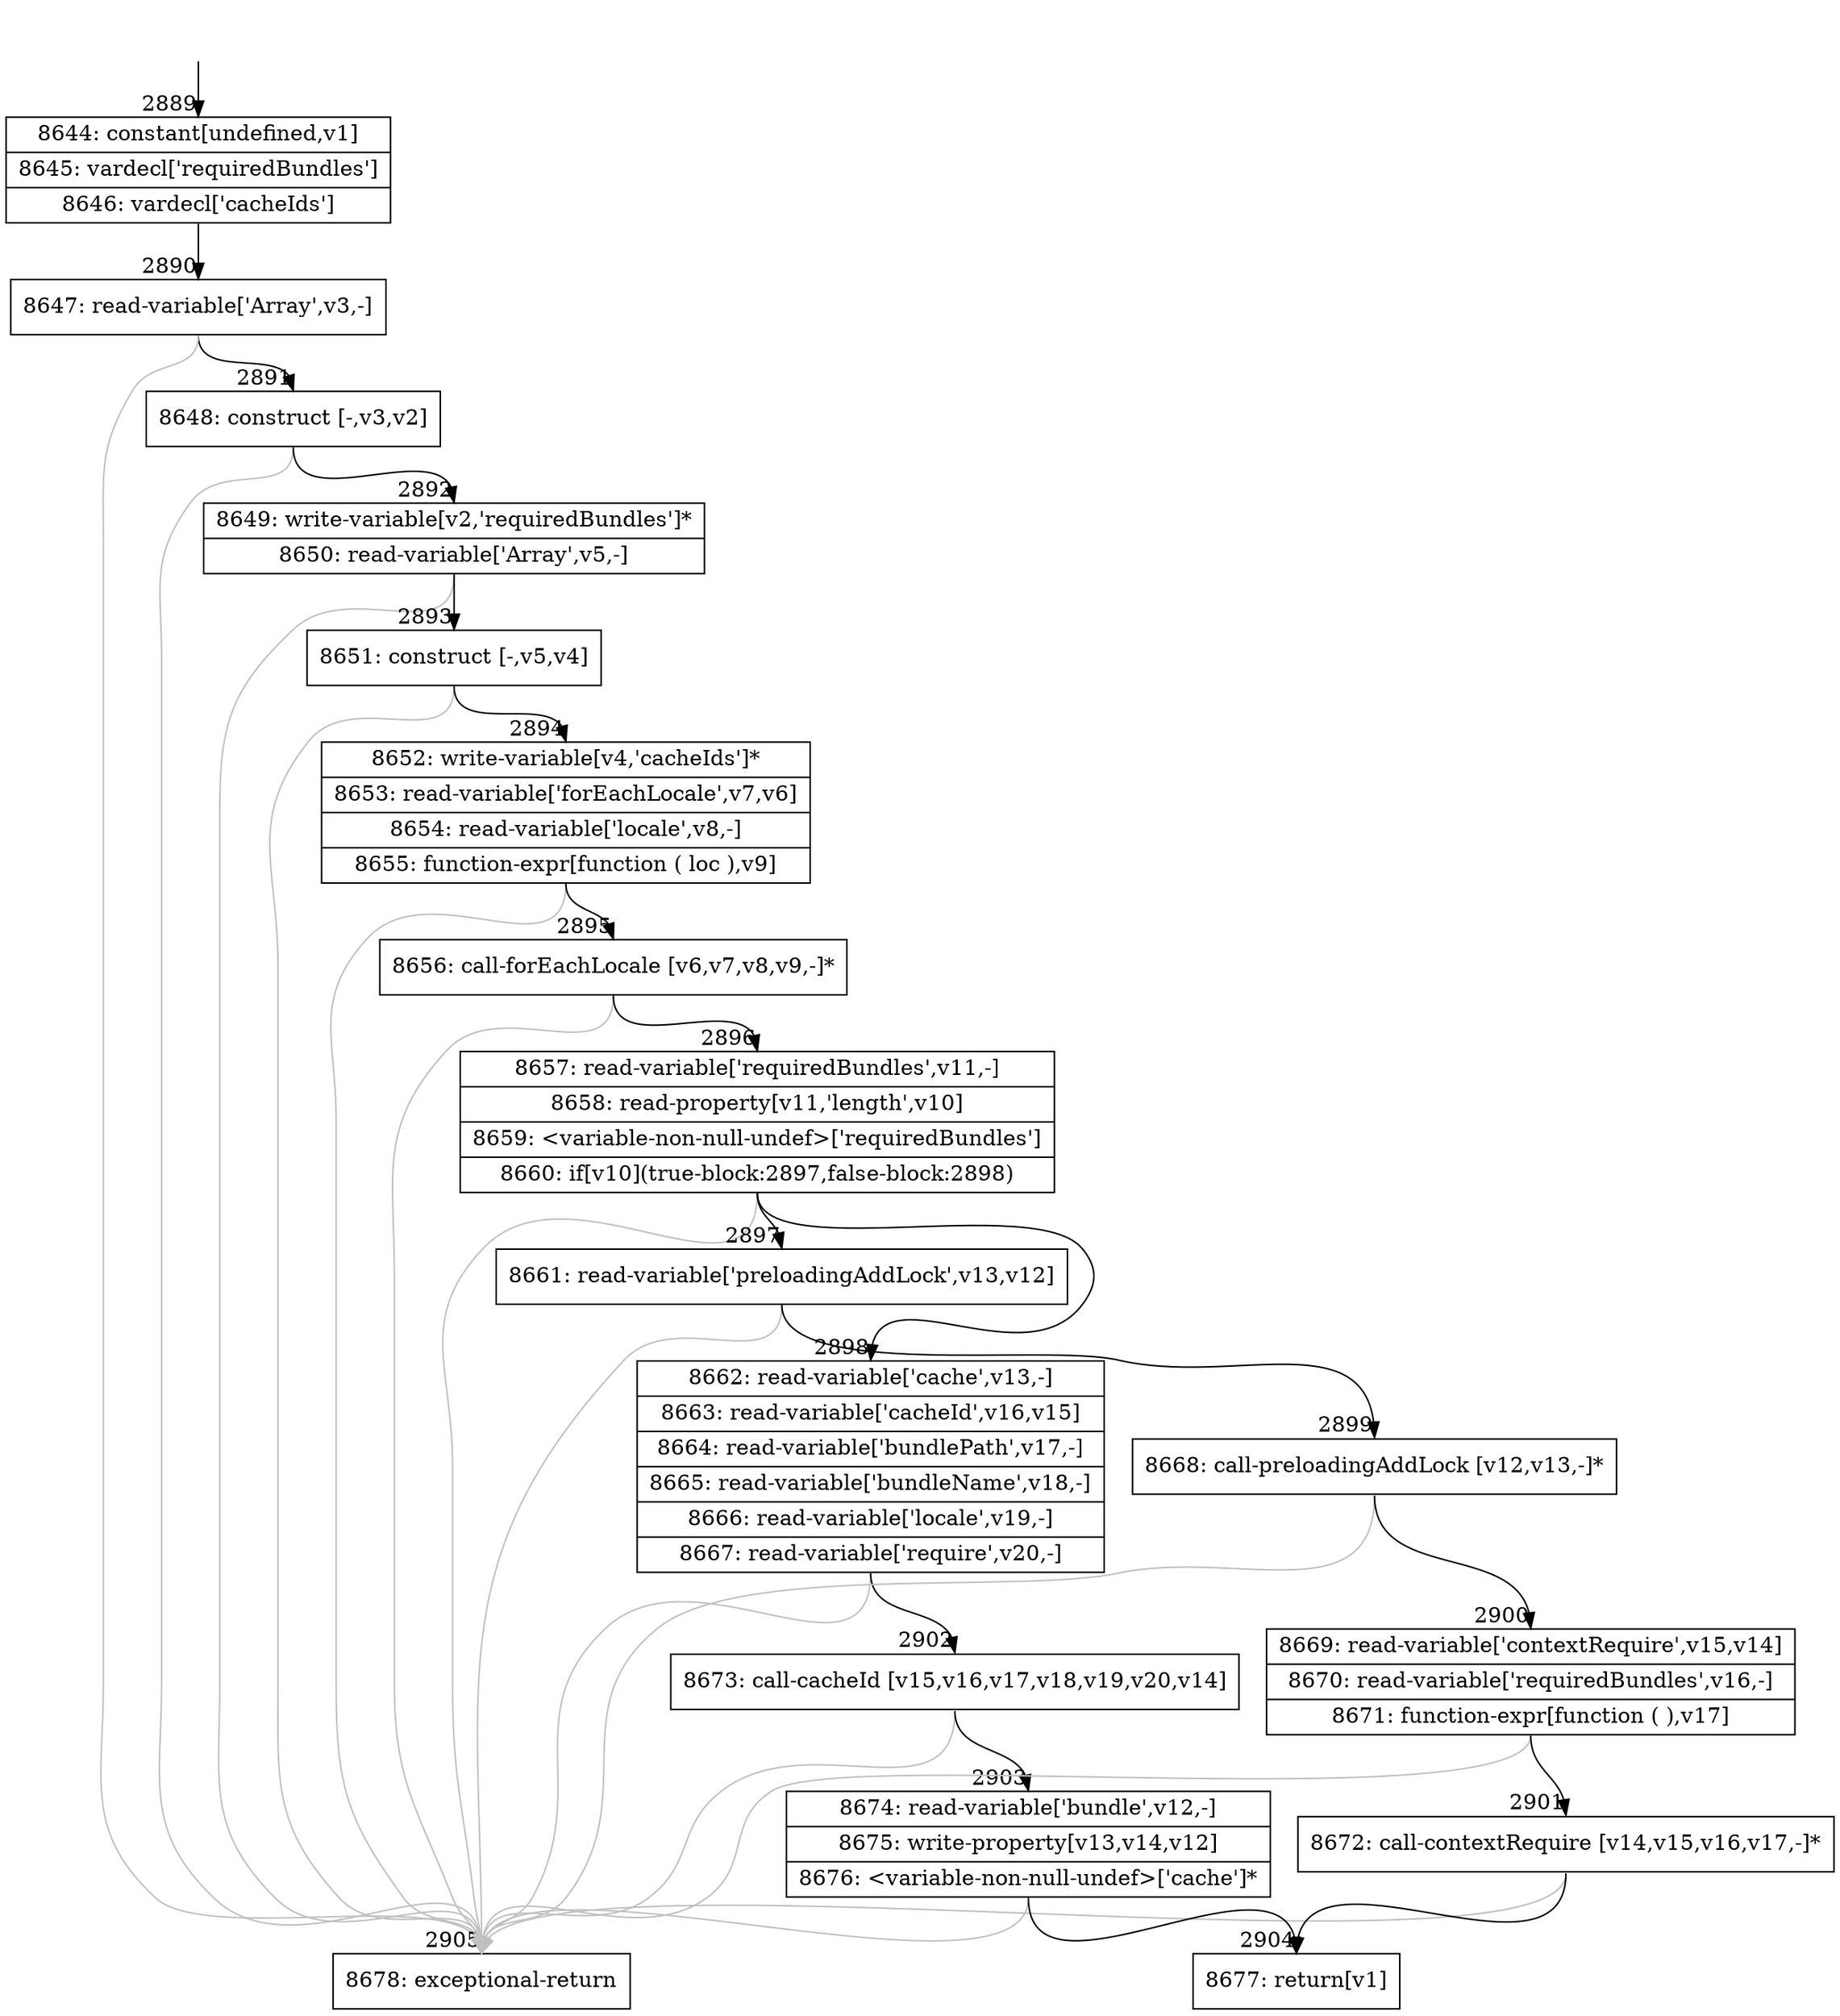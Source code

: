 digraph {
rankdir="TD"
BB_entry178[shape=none,label=""];
BB_entry178 -> BB2889 [tailport=s, headport=n, headlabel="    2889"]
BB2889 [shape=record label="{8644: constant[undefined,v1]|8645: vardecl['requiredBundles']|8646: vardecl['cacheIds']}" ] 
BB2889 -> BB2890 [tailport=s, headport=n, headlabel="      2890"]
BB2890 [shape=record label="{8647: read-variable['Array',v3,-]}" ] 
BB2890 -> BB2891 [tailport=s, headport=n, headlabel="      2891"]
BB2890 -> BB2905 [tailport=s, headport=n, color=gray, headlabel="      2905"]
BB2891 [shape=record label="{8648: construct [-,v3,v2]}" ] 
BB2891 -> BB2892 [tailport=s, headport=n, headlabel="      2892"]
BB2891 -> BB2905 [tailport=s, headport=n, color=gray]
BB2892 [shape=record label="{8649: write-variable[v2,'requiredBundles']*|8650: read-variable['Array',v5,-]}" ] 
BB2892 -> BB2893 [tailport=s, headport=n, headlabel="      2893"]
BB2892 -> BB2905 [tailport=s, headport=n, color=gray]
BB2893 [shape=record label="{8651: construct [-,v5,v4]}" ] 
BB2893 -> BB2894 [tailport=s, headport=n, headlabel="      2894"]
BB2893 -> BB2905 [tailport=s, headport=n, color=gray]
BB2894 [shape=record label="{8652: write-variable[v4,'cacheIds']*|8653: read-variable['forEachLocale',v7,v6]|8654: read-variable['locale',v8,-]|8655: function-expr[function ( loc ),v9]}" ] 
BB2894 -> BB2895 [tailport=s, headport=n, headlabel="      2895"]
BB2894 -> BB2905 [tailport=s, headport=n, color=gray]
BB2895 [shape=record label="{8656: call-forEachLocale [v6,v7,v8,v9,-]*}" ] 
BB2895 -> BB2896 [tailport=s, headport=n, headlabel="      2896"]
BB2895 -> BB2905 [tailport=s, headport=n, color=gray]
BB2896 [shape=record label="{8657: read-variable['requiredBundles',v11,-]|8658: read-property[v11,'length',v10]|8659: \<variable-non-null-undef\>['requiredBundles']|8660: if[v10](true-block:2897,false-block:2898)}" ] 
BB2896 -> BB2897 [tailport=s, headport=n, headlabel="      2897"]
BB2896 -> BB2898 [tailport=s, headport=n, headlabel="      2898"]
BB2896 -> BB2905 [tailport=s, headport=n, color=gray]
BB2897 [shape=record label="{8661: read-variable['preloadingAddLock',v13,v12]}" ] 
BB2897 -> BB2899 [tailport=s, headport=n, headlabel="      2899"]
BB2897 -> BB2905 [tailport=s, headport=n, color=gray]
BB2898 [shape=record label="{8662: read-variable['cache',v13,-]|8663: read-variable['cacheId',v16,v15]|8664: read-variable['bundlePath',v17,-]|8665: read-variable['bundleName',v18,-]|8666: read-variable['locale',v19,-]|8667: read-variable['require',v20,-]}" ] 
BB2898 -> BB2902 [tailport=s, headport=n, headlabel="      2902"]
BB2898 -> BB2905 [tailport=s, headport=n, color=gray]
BB2899 [shape=record label="{8668: call-preloadingAddLock [v12,v13,-]*}" ] 
BB2899 -> BB2900 [tailport=s, headport=n, headlabel="      2900"]
BB2899 -> BB2905 [tailport=s, headport=n, color=gray]
BB2900 [shape=record label="{8669: read-variable['contextRequire',v15,v14]|8670: read-variable['requiredBundles',v16,-]|8671: function-expr[function ( ),v17]}" ] 
BB2900 -> BB2901 [tailport=s, headport=n, headlabel="      2901"]
BB2900 -> BB2905 [tailport=s, headport=n, color=gray]
BB2901 [shape=record label="{8672: call-contextRequire [v14,v15,v16,v17,-]*}" ] 
BB2901 -> BB2904 [tailport=s, headport=n, headlabel="      2904"]
BB2901 -> BB2905 [tailport=s, headport=n, color=gray]
BB2902 [shape=record label="{8673: call-cacheId [v15,v16,v17,v18,v19,v20,v14]}" ] 
BB2902 -> BB2903 [tailport=s, headport=n, headlabel="      2903"]
BB2902 -> BB2905 [tailport=s, headport=n, color=gray]
BB2903 [shape=record label="{8674: read-variable['bundle',v12,-]|8675: write-property[v13,v14,v12]|8676: \<variable-non-null-undef\>['cache']*}" ] 
BB2903 -> BB2904 [tailport=s, headport=n]
BB2903 -> BB2905 [tailport=s, headport=n, color=gray]
BB2904 [shape=record label="{8677: return[v1]}" ] 
BB2905 [shape=record label="{8678: exceptional-return}" ] 
//#$~ 3298
}
